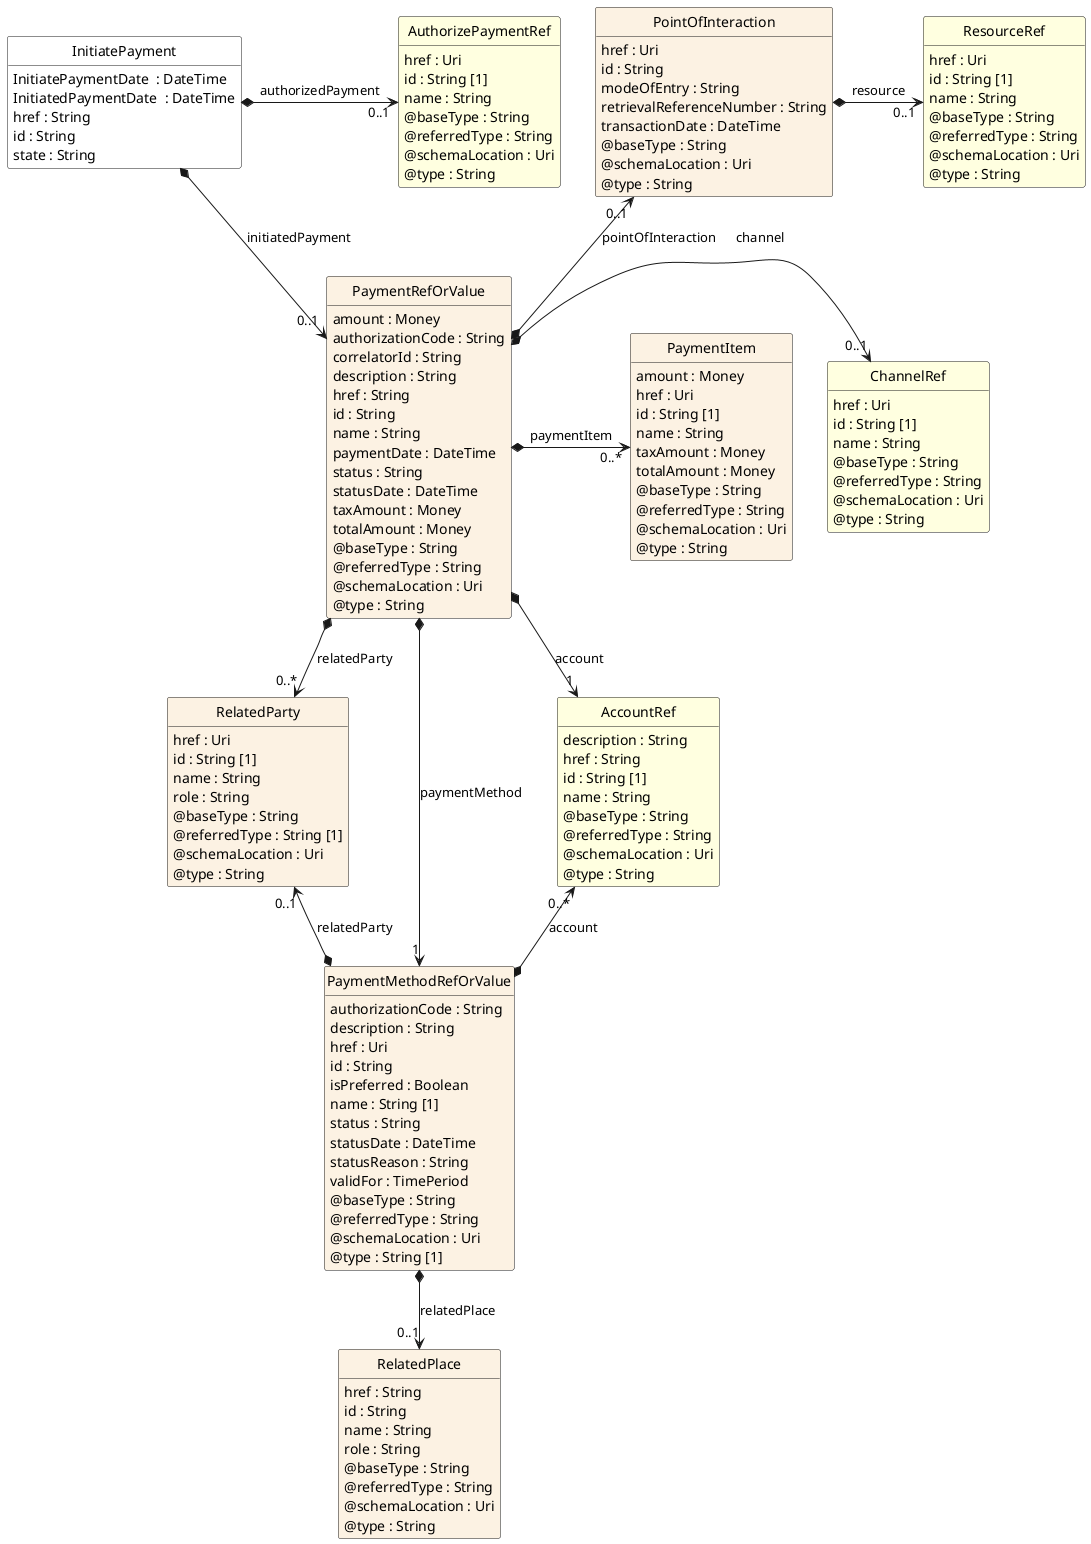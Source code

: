 @startuml
hide circle
hide methods
hide stereotype
show <<Enumeration>> stereotype
skinparam class {
   BackgroundColor<<Enumeration>> #E6F5F7
   BackgroundColor<<Ref>> #FFFFE0
   BackgroundColor<<Pivot>> #FFFFFFF
   BackgroundColor<<SimpleType>> #E2F0DA
   BackgroundColor #FCF2E3
}

class InitiatePayment <<Pivot>> {
    InitiatePaymentDate  : DateTime
    InitiatedPaymentDate  : DateTime
    href : String
    id : String
    state : String
}

class PaymentRefOrValue  {
    amount : Money
    authorizationCode : String
    correlatorId : String
    description : String
    href : String
    id : String
    name : String
    paymentDate : DateTime
    status : String
    statusDate : DateTime
    taxAmount : Money
    totalAmount : Money
    @baseType : String
    @referredType : String
    @schemaLocation : Uri
    @type : String
}

class ChannelRef  <<Ref>> {
    href : Uri
    id : String [1]
    name : String
    @baseType : String
    @referredType : String
    @schemaLocation : Uri
    @type : String
}

class PointOfInteraction  {
    href : Uri
    id : String
    modeOfEntry : String
    retrievalReferenceNumber : String
    transactionDate : DateTime
    @baseType : String
    @schemaLocation : Uri
    @type : String
}

class ResourceRef  <<Ref>> {
    href : Uri
    id : String [1]
    name : String
    @baseType : String
    @referredType : String
    @schemaLocation : Uri
    @type : String
}

class RelatedParty  {
    href : Uri
    id : String [1]
    name : String
    role : String
    @baseType : String
    @referredType : String [1]
    @schemaLocation : Uri
    @type : String
}

class PaymentItem  {
    amount : Money
    href : Uri
    id : String [1]
    name : String
    taxAmount : Money
    totalAmount : Money
    @baseType : String
    @referredType : String
    @schemaLocation : Uri
    @type : String
}

class PaymentMethodRefOrValue  {
    authorizationCode : String
    description : String
    href : Uri
    id : String
    isPreferred : Boolean
    name : String [1]
    status : String
    statusDate : DateTime
    statusReason : String
    validFor : TimePeriod
    @baseType : String
    @referredType : String
    @schemaLocation : Uri
    @type : String [1]
}

class RelatedPlace  {
    href : String
    id : String
    name : String
    role : String
    @baseType : String
    @referredType : String
    @schemaLocation : Uri
    @type : String
}

class AccountRef  <<Ref>> {
    description : String
    href : String
    id : String [1]
    name : String
    @baseType : String
    @referredType : String
    @schemaLocation : Uri
    @type : String
}

class AuthorizePaymentRef  <<Ref>> {
    href : Uri
    id : String [1]
    name : String
    @baseType : String
    @referredType : String
    @schemaLocation : Uri
    @type : String
}

InitiatePayment *-->  "0..1" PaymentRefOrValue : initiatedPayment 

PaymentRefOrValue *-->  "1" AccountRef : account

PaymentRefOrValue *-->  "0..*" RelatedParty : relatedParty

PaymentRefOrValue *-->  "1" PaymentMethodRefOrValue : paymentMethod

AccountRef "0..*" <--* PaymentMethodRefOrValue : account

RelatedParty "0..1" <--* PaymentMethodRefOrValue : relatedParty

ChannelRef "0..1" <-left-* PaymentRefOrValue : channel

PaymentRefOrValue *-right-> "0..*" PaymentItem : paymentItem

PointOfInteraction "0..1" <--* PaymentRefOrValue : pointOfInteraction

PaymentMethodRefOrValue *-->  "0..1" RelatedPlace : relatedPlace

InitiatePayment *-right-> "0..1" AuthorizePaymentRef : authorizedPayment 

PointOfInteraction *-right-> "0..1" ResourceRef : resource

@enduml